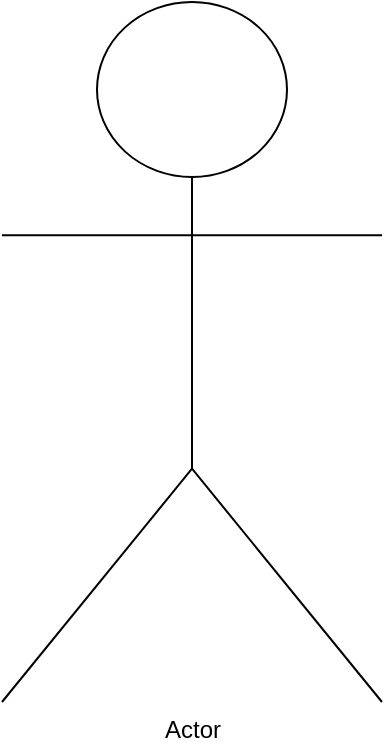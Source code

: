 <mxfile>
    <diagram id="xXnxbofkdopX24D8p5da" name="Página-1">
        <mxGraphModel dx="579" dy="467" grid="1" gridSize="10" guides="1" tooltips="1" connect="1" arrows="1" fold="1" page="1" pageScale="1" pageWidth="850" pageHeight="1100" math="0" shadow="0">
            <root>
                <mxCell id="0"/>
                <mxCell id="1" parent="0"/>
                <mxCell id="2" value="Actor" style="shape=umlActor;verticalLabelPosition=bottom;verticalAlign=top;html=1;outlineConnect=0;" vertex="1" parent="1">
                    <mxGeometry x="120" y="40" width="190" height="350" as="geometry"/>
                </mxCell>
            </root>
        </mxGraphModel>
    </diagram>
</mxfile>